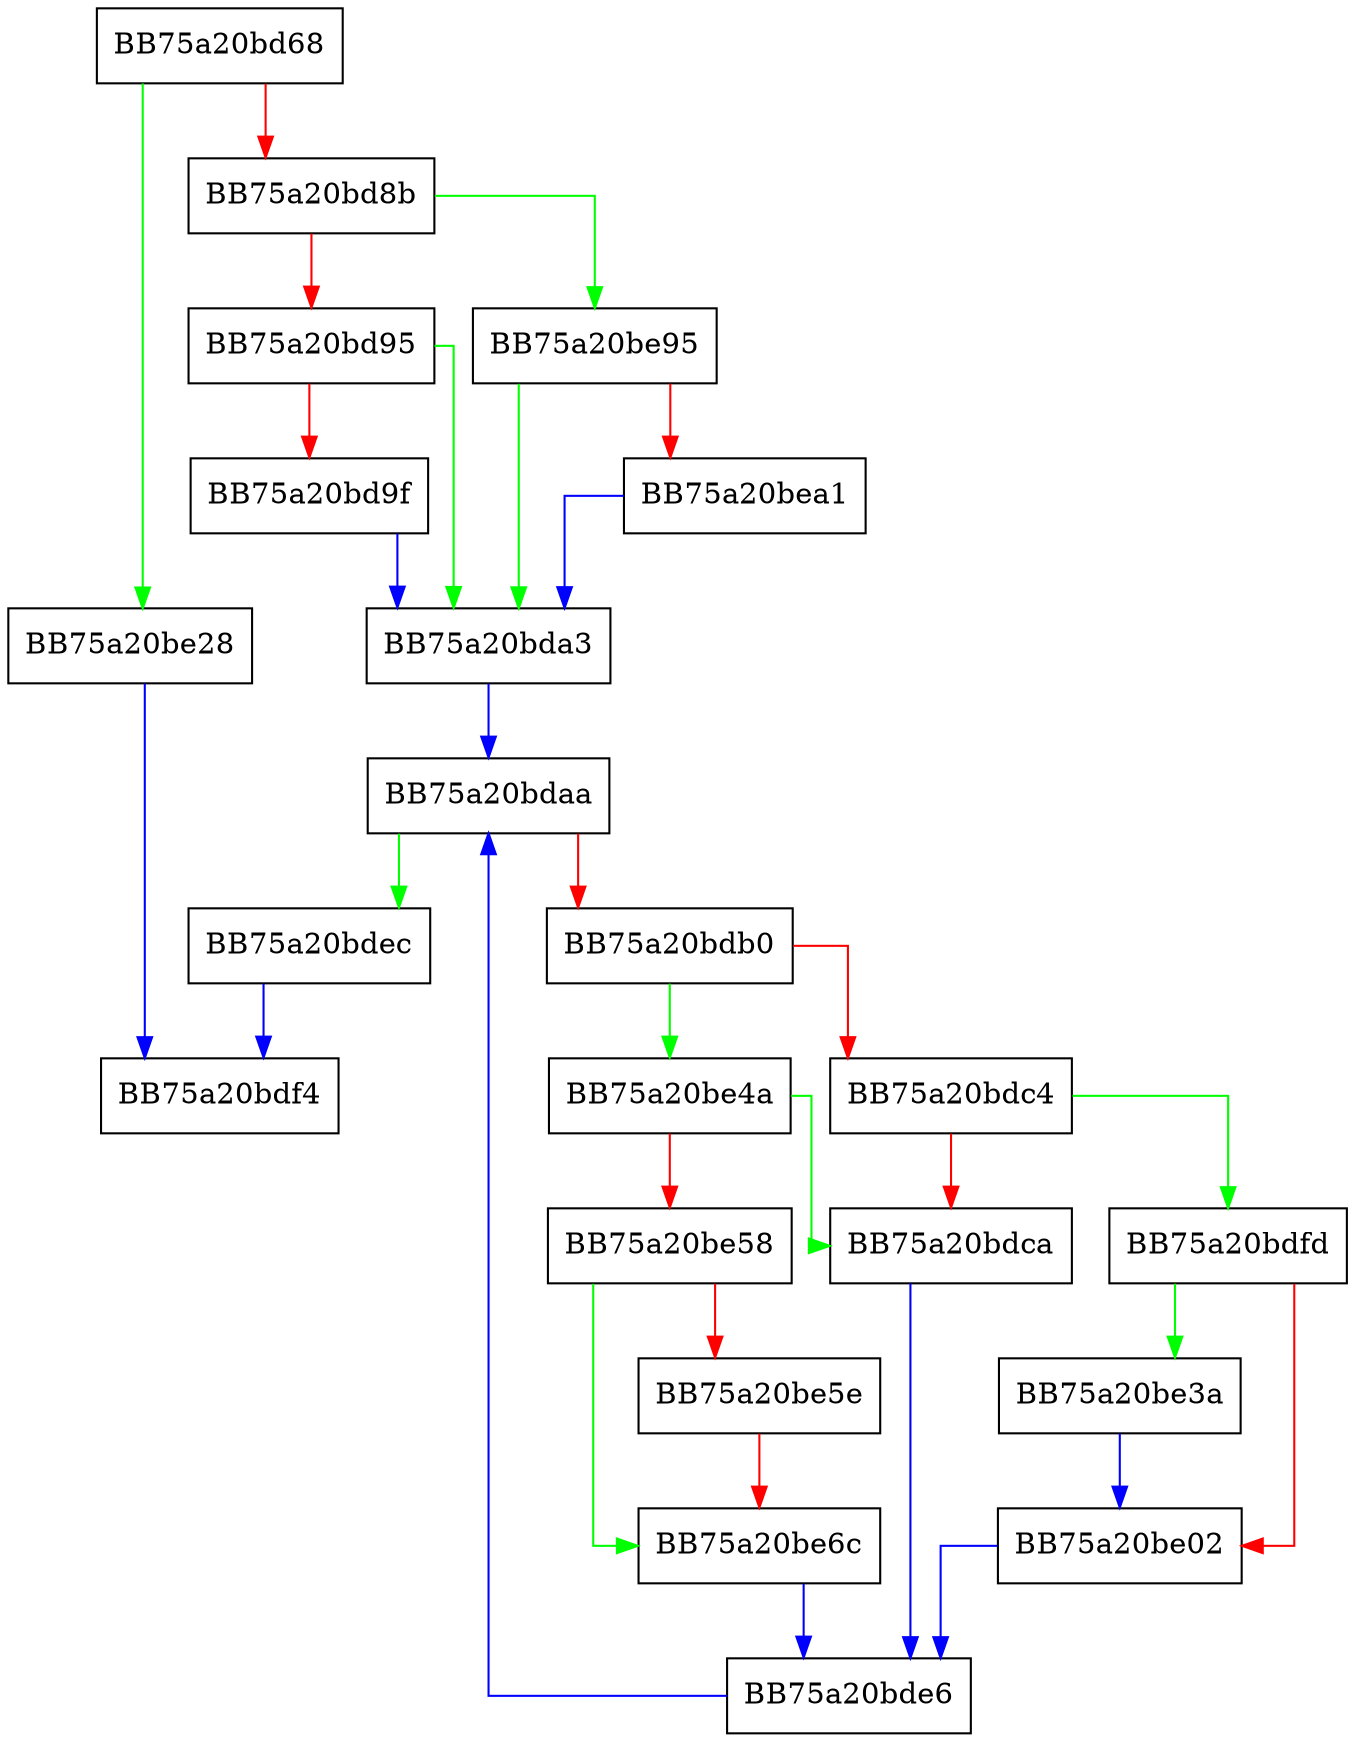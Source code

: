 digraph _Insert_node {
  node [shape="box"];
  graph [splines=ortho];
  BB75a20bd68 -> BB75a20be28 [color="green"];
  BB75a20bd68 -> BB75a20bd8b [color="red"];
  BB75a20bd8b -> BB75a20be95 [color="green"];
  BB75a20bd8b -> BB75a20bd95 [color="red"];
  BB75a20bd95 -> BB75a20bda3 [color="green"];
  BB75a20bd95 -> BB75a20bd9f [color="red"];
  BB75a20bd9f -> BB75a20bda3 [color="blue"];
  BB75a20bda3 -> BB75a20bdaa [color="blue"];
  BB75a20bdaa -> BB75a20bdec [color="green"];
  BB75a20bdaa -> BB75a20bdb0 [color="red"];
  BB75a20bdb0 -> BB75a20be4a [color="green"];
  BB75a20bdb0 -> BB75a20bdc4 [color="red"];
  BB75a20bdc4 -> BB75a20bdfd [color="green"];
  BB75a20bdc4 -> BB75a20bdca [color="red"];
  BB75a20bdca -> BB75a20bde6 [color="blue"];
  BB75a20bde6 -> BB75a20bdaa [color="blue"];
  BB75a20bdec -> BB75a20bdf4 [color="blue"];
  BB75a20bdfd -> BB75a20be3a [color="green"];
  BB75a20bdfd -> BB75a20be02 [color="red"];
  BB75a20be02 -> BB75a20bde6 [color="blue"];
  BB75a20be28 -> BB75a20bdf4 [color="blue"];
  BB75a20be3a -> BB75a20be02 [color="blue"];
  BB75a20be4a -> BB75a20bdca [color="green"];
  BB75a20be4a -> BB75a20be58 [color="red"];
  BB75a20be58 -> BB75a20be6c [color="green"];
  BB75a20be58 -> BB75a20be5e [color="red"];
  BB75a20be5e -> BB75a20be6c [color="red"];
  BB75a20be6c -> BB75a20bde6 [color="blue"];
  BB75a20be95 -> BB75a20bda3 [color="green"];
  BB75a20be95 -> BB75a20bea1 [color="red"];
  BB75a20bea1 -> BB75a20bda3 [color="blue"];
}